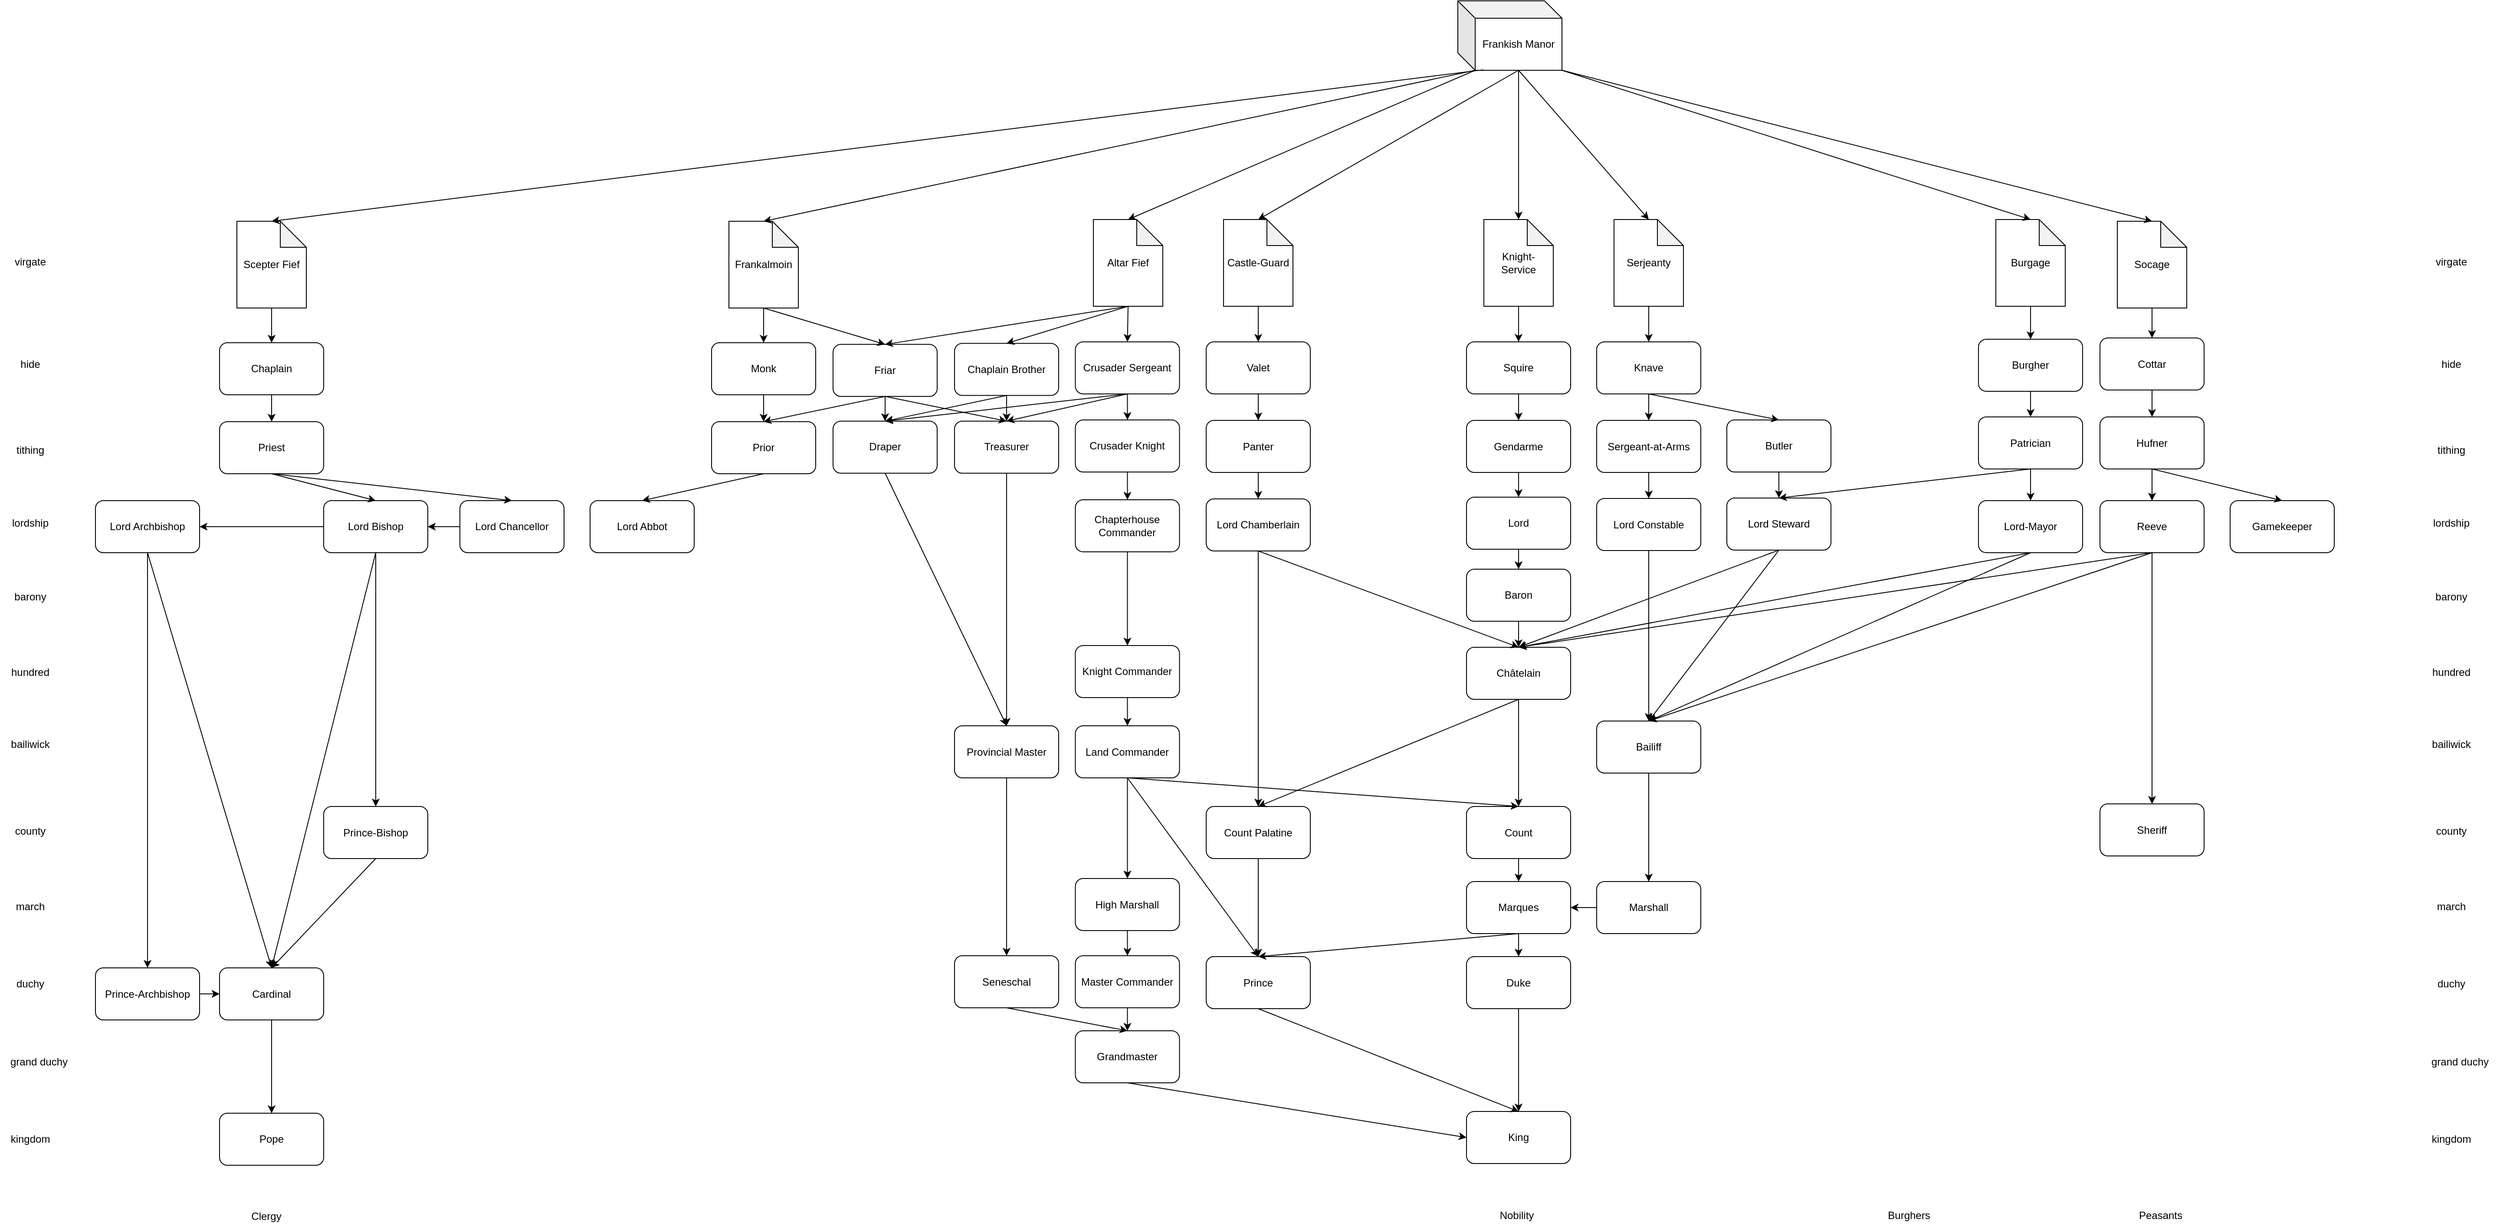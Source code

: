 <mxfile version="12.4.2" type="device" pages="1"><diagram id="Jdkbd9BkE3ftOGYDpy2B" name="Page-1"><mxGraphModel dx="1422" dy="769" grid="1" gridSize="10" guides="1" tooltips="1" connect="1" arrows="1" fold="1" page="1" pageScale="1" pageWidth="827" pageHeight="1169" math="0" shadow="0"><root><mxCell id="0"/><mxCell id="1" parent="0"/><mxCell id="6NGhW3weoO1y3oCRUFcx-1" value="Serjeanty" style="shape=note;whiteSpace=wrap;html=1;backgroundOutline=1;darkOpacity=0.05;" vertex="1" parent="1"><mxGeometry x="1860" y="252" width="80" height="100" as="geometry"/></mxCell><mxCell id="6NGhW3weoO1y3oCRUFcx-2" value="Knight-Service" style="shape=note;whiteSpace=wrap;html=1;backgroundOutline=1;darkOpacity=0.05;" vertex="1" parent="1"><mxGeometry x="1710" y="252" width="80" height="100" as="geometry"/></mxCell><mxCell id="6NGhW3weoO1y3oCRUFcx-3" value="Frankish Manor" style="shape=cube;whiteSpace=wrap;html=1;boundedLbl=1;backgroundOutline=1;darkOpacity=0.05;darkOpacity2=0.1;" vertex="1" parent="1"><mxGeometry x="1680" width="120" height="80" as="geometry"/></mxCell><mxCell id="6NGhW3weoO1y3oCRUFcx-4" value="Valet" style="rounded=1;whiteSpace=wrap;html=1;" vertex="1" parent="1"><mxGeometry x="1390" y="393" width="120" height="60" as="geometry"/></mxCell><mxCell id="6NGhW3weoO1y3oCRUFcx-5" value="Squire" style="rounded=1;whiteSpace=wrap;html=1;" vertex="1" parent="1"><mxGeometry x="1690" y="393" width="120" height="60" as="geometry"/></mxCell><mxCell id="6NGhW3weoO1y3oCRUFcx-6" value="Knave" style="rounded=1;whiteSpace=wrap;html=1;" vertex="1" parent="1"><mxGeometry x="1840" y="393" width="120" height="60" as="geometry"/></mxCell><mxCell id="6NGhW3weoO1y3oCRUFcx-7" value="Castle-Guard" style="shape=note;whiteSpace=wrap;html=1;backgroundOutline=1;darkOpacity=0.05;" vertex="1" parent="1"><mxGeometry x="1410" y="252" width="80" height="100" as="geometry"/></mxCell><mxCell id="6NGhW3weoO1y3oCRUFcx-8" value="" style="endArrow=classic;html=1;exitX=0.5;exitY=1;exitDx=0;exitDy=0;exitPerimeter=0;entryX=0.5;entryY=0;entryDx=0;entryDy=0;" edge="1" parent="1" source="6NGhW3weoO1y3oCRUFcx-1" target="6NGhW3weoO1y3oCRUFcx-6"><mxGeometry width="50" height="50" relative="1" as="geometry"><mxPoint x="1060" y="526" as="sourcePoint"/><mxPoint x="1140" y="380" as="targetPoint"/></mxGeometry></mxCell><mxCell id="6NGhW3weoO1y3oCRUFcx-9" value="" style="endArrow=classic;html=1;exitX=0.5;exitY=1;exitDx=0;exitDy=0;exitPerimeter=0;" edge="1" parent="1" source="6NGhW3weoO1y3oCRUFcx-2" target="6NGhW3weoO1y3oCRUFcx-5"><mxGeometry width="50" height="50" relative="1" as="geometry"><mxPoint x="690" y="1060" as="sourcePoint"/><mxPoint x="990" y="670" as="targetPoint"/></mxGeometry></mxCell><mxCell id="6NGhW3weoO1y3oCRUFcx-10" value="" style="endArrow=classic;html=1;exitX=0.5;exitY=1;exitDx=0;exitDy=0;exitPerimeter=0;entryX=0.5;entryY=0;entryDx=0;entryDy=0;" edge="1" parent="1" source="6NGhW3weoO1y3oCRUFcx-7" target="6NGhW3weoO1y3oCRUFcx-4"><mxGeometry width="50" height="50" relative="1" as="geometry"><mxPoint x="690" y="1060" as="sourcePoint"/><mxPoint x="1050" y="660" as="targetPoint"/></mxGeometry></mxCell><mxCell id="6NGhW3weoO1y3oCRUFcx-11" value="Sergeant-at-Arms" style="rounded=1;whiteSpace=wrap;html=1;" vertex="1" parent="1"><mxGeometry x="1840" y="483.5" width="120" height="60" as="geometry"/></mxCell><mxCell id="6NGhW3weoO1y3oCRUFcx-12" value="Gendarme" style="rounded=1;whiteSpace=wrap;html=1;" vertex="1" parent="1"><mxGeometry x="1690" y="483.5" width="120" height="60" as="geometry"/></mxCell><mxCell id="6NGhW3weoO1y3oCRUFcx-13" value="Panter" style="rounded=1;whiteSpace=wrap;html=1;" vertex="1" parent="1"><mxGeometry x="1390" y="483.5" width="120" height="60" as="geometry"/></mxCell><mxCell id="6NGhW3weoO1y3oCRUFcx-14" value="Lord" style="rounded=1;whiteSpace=wrap;html=1;" vertex="1" parent="1"><mxGeometry x="1690" y="572" width="120" height="60" as="geometry"/></mxCell><mxCell id="6NGhW3weoO1y3oCRUFcx-15" value="Lord Constable" style="rounded=1;whiteSpace=wrap;html=1;" vertex="1" parent="1"><mxGeometry x="1840" y="573.5" width="120" height="60" as="geometry"/></mxCell><mxCell id="6NGhW3weoO1y3oCRUFcx-16" value="Baron" style="rounded=1;whiteSpace=wrap;html=1;" vertex="1" parent="1"><mxGeometry x="1690" y="655" width="120" height="60" as="geometry"/></mxCell><mxCell id="6NGhW3weoO1y3oCRUFcx-17" value="Lord Chamberlain" style="rounded=1;whiteSpace=wrap;html=1;" vertex="1" parent="1"><mxGeometry x="1390" y="574" width="120" height="60" as="geometry"/></mxCell><mxCell id="6NGhW3weoO1y3oCRUFcx-18" value="Prince" style="rounded=1;whiteSpace=wrap;html=1;" vertex="1" parent="1"><mxGeometry x="1390" y="1101.5" width="120" height="60" as="geometry"/></mxCell><mxCell id="6NGhW3weoO1y3oCRUFcx-19" value="Châtelain" style="rounded=1;whiteSpace=wrap;html=1;" vertex="1" parent="1"><mxGeometry x="1690" y="745" width="120" height="60" as="geometry"/></mxCell><mxCell id="6NGhW3weoO1y3oCRUFcx-20" value="Count" style="rounded=1;whiteSpace=wrap;html=1;" vertex="1" parent="1"><mxGeometry x="1690" y="928.5" width="120" height="60" as="geometry"/></mxCell><mxCell id="6NGhW3weoO1y3oCRUFcx-21" value="Marques" style="rounded=1;whiteSpace=wrap;html=1;" vertex="1" parent="1"><mxGeometry x="1690" y="1015" width="120" height="60" as="geometry"/></mxCell><mxCell id="6NGhW3weoO1y3oCRUFcx-22" value="Duke" style="rounded=1;whiteSpace=wrap;html=1;" vertex="1" parent="1"><mxGeometry x="1690" y="1101.5" width="120" height="60" as="geometry"/></mxCell><mxCell id="6NGhW3weoO1y3oCRUFcx-23" value="" style="endArrow=classic;html=1;entryX=0.5;entryY=0;entryDx=0;entryDy=0;exitX=0.5;exitY=1;exitDx=0;exitDy=0;" edge="1" parent="1" source="6NGhW3weoO1y3oCRUFcx-22" target="6NGhW3weoO1y3oCRUFcx-34"><mxGeometry width="50" height="50" relative="1" as="geometry"><mxPoint x="1750" y="1248" as="sourcePoint"/><mxPoint x="870" y="1197" as="targetPoint"/></mxGeometry></mxCell><mxCell id="6NGhW3weoO1y3oCRUFcx-24" value="" style="endArrow=classic;html=1;entryX=0.5;entryY=0;entryDx=0;entryDy=0;exitX=0.5;exitY=1;exitDx=0;exitDy=0;" edge="1" parent="1" source="6NGhW3weoO1y3oCRUFcx-21" target="6NGhW3weoO1y3oCRUFcx-22"><mxGeometry width="50" height="50" relative="1" as="geometry"><mxPoint x="680" y="1330" as="sourcePoint"/><mxPoint x="730" y="1280" as="targetPoint"/></mxGeometry></mxCell><mxCell id="6NGhW3weoO1y3oCRUFcx-25" value="" style="endArrow=classic;html=1;entryX=0.5;entryY=0;entryDx=0;entryDy=0;exitX=0.5;exitY=1;exitDx=0;exitDy=0;" edge="1" parent="1" source="6NGhW3weoO1y3oCRUFcx-20" target="6NGhW3weoO1y3oCRUFcx-21"><mxGeometry width="50" height="50" relative="1" as="geometry"><mxPoint x="680" y="1330" as="sourcePoint"/><mxPoint x="730" y="1280" as="targetPoint"/></mxGeometry></mxCell><mxCell id="6NGhW3weoO1y3oCRUFcx-26" value="" style="endArrow=classic;html=1;entryX=0.5;entryY=0;entryDx=0;entryDy=0;exitX=0.5;exitY=1;exitDx=0;exitDy=0;" edge="1" parent="1" source="6NGhW3weoO1y3oCRUFcx-19" target="6NGhW3weoO1y3oCRUFcx-20"><mxGeometry width="50" height="50" relative="1" as="geometry"><mxPoint x="680" y="1330" as="sourcePoint"/><mxPoint x="730" y="1280" as="targetPoint"/></mxGeometry></mxCell><mxCell id="6NGhW3weoO1y3oCRUFcx-27" value="" style="endArrow=classic;html=1;entryX=0.5;entryY=0;entryDx=0;entryDy=0;exitX=0.5;exitY=1;exitDx=0;exitDy=0;" edge="1" parent="1" source="6NGhW3weoO1y3oCRUFcx-16" target="6NGhW3weoO1y3oCRUFcx-19"><mxGeometry width="50" height="50" relative="1" as="geometry"><mxPoint x="680" y="1330" as="sourcePoint"/><mxPoint x="730" y="1280" as="targetPoint"/></mxGeometry></mxCell><mxCell id="6NGhW3weoO1y3oCRUFcx-28" value="" style="endArrow=classic;html=1;entryX=0.5;entryY=0;entryDx=0;entryDy=0;exitX=0.5;exitY=1;exitDx=0;exitDy=0;" edge="1" parent="1" source="6NGhW3weoO1y3oCRUFcx-14" target="6NGhW3weoO1y3oCRUFcx-16"><mxGeometry width="50" height="50" relative="1" as="geometry"><mxPoint x="680" y="1330" as="sourcePoint"/><mxPoint x="730" y="1280" as="targetPoint"/></mxGeometry></mxCell><mxCell id="6NGhW3weoO1y3oCRUFcx-29" value="" style="endArrow=classic;html=1;entryX=0.5;entryY=0;entryDx=0;entryDy=0;exitX=0.5;exitY=1;exitDx=0;exitDy=0;" edge="1" parent="1" source="6NGhW3weoO1y3oCRUFcx-12" target="6NGhW3weoO1y3oCRUFcx-14"><mxGeometry width="50" height="50" relative="1" as="geometry"><mxPoint x="680" y="1330" as="sourcePoint"/><mxPoint x="730" y="1280" as="targetPoint"/></mxGeometry></mxCell><mxCell id="6NGhW3weoO1y3oCRUFcx-30" value="" style="endArrow=classic;html=1;entryX=0.5;entryY=0;entryDx=0;entryDy=0;exitX=0.5;exitY=1;exitDx=0;exitDy=0;" edge="1" parent="1" source="6NGhW3weoO1y3oCRUFcx-5" target="6NGhW3weoO1y3oCRUFcx-12"><mxGeometry width="50" height="50" relative="1" as="geometry"><mxPoint x="680" y="1330" as="sourcePoint"/><mxPoint x="730" y="1280" as="targetPoint"/></mxGeometry></mxCell><mxCell id="6NGhW3weoO1y3oCRUFcx-31" value="Count Palatine" style="rounded=1;whiteSpace=wrap;html=1;" vertex="1" parent="1"><mxGeometry x="1390" y="928.5" width="120" height="60" as="geometry"/></mxCell><mxCell id="6NGhW3weoO1y3oCRUFcx-32" value="" style="endArrow=classic;html=1;entryX=0.5;entryY=0;entryDx=0;entryDy=0;exitX=0.5;exitY=1;exitDx=0;exitDy=0;" edge="1" parent="1" source="6NGhW3weoO1y3oCRUFcx-17" target="6NGhW3weoO1y3oCRUFcx-31"><mxGeometry width="50" height="50" relative="1" as="geometry"><mxPoint x="1450" y="805" as="sourcePoint"/><mxPoint x="730" y="1280" as="targetPoint"/></mxGeometry></mxCell><mxCell id="6NGhW3weoO1y3oCRUFcx-33" value="Bailiff" style="rounded=1;whiteSpace=wrap;html=1;" vertex="1" parent="1"><mxGeometry x="1840" y="830" width="120" height="60" as="geometry"/></mxCell><mxCell id="6NGhW3weoO1y3oCRUFcx-34" value="King" style="rounded=1;whiteSpace=wrap;html=1;" vertex="1" parent="1"><mxGeometry x="1690" y="1280" width="120" height="60" as="geometry"/></mxCell><mxCell id="6NGhW3weoO1y3oCRUFcx-35" value="" style="endArrow=classic;html=1;entryX=0.5;entryY=0;entryDx=0;entryDy=0;exitX=0.5;exitY=1;exitDx=0;exitDy=0;" edge="1" parent="1" source="6NGhW3weoO1y3oCRUFcx-31" target="6NGhW3weoO1y3oCRUFcx-18"><mxGeometry width="50" height="50" relative="1" as="geometry"><mxPoint x="510" y="1420" as="sourcePoint"/><mxPoint x="560" y="1370" as="targetPoint"/></mxGeometry></mxCell><mxCell id="6NGhW3weoO1y3oCRUFcx-36" value="Lord Steward" style="rounded=1;whiteSpace=wrap;html=1;" vertex="1" parent="1"><mxGeometry x="1990" y="573" width="120" height="60" as="geometry"/></mxCell><mxCell id="6NGhW3weoO1y3oCRUFcx-37" value="Marshall" style="rounded=1;whiteSpace=wrap;html=1;" vertex="1" parent="1"><mxGeometry x="1840" y="1015" width="120" height="60" as="geometry"/></mxCell><mxCell id="6NGhW3weoO1y3oCRUFcx-38" value="" style="endArrow=classic;html=1;entryX=0.5;entryY=0;entryDx=0;entryDy=0;exitX=0.5;exitY=1;exitDx=0;exitDy=0;" edge="1" parent="1" source="6NGhW3weoO1y3oCRUFcx-33" target="6NGhW3weoO1y3oCRUFcx-37"><mxGeometry width="50" height="50" relative="1" as="geometry"><mxPoint x="540" y="1420" as="sourcePoint"/><mxPoint x="590" y="1370" as="targetPoint"/></mxGeometry></mxCell><mxCell id="6NGhW3weoO1y3oCRUFcx-39" value="" style="endArrow=classic;html=1;exitX=0.5;exitY=1;exitDx=0;exitDy=0;" edge="1" parent="1" source="6NGhW3weoO1y3oCRUFcx-36"><mxGeometry width="50" height="50" relative="1" as="geometry"><mxPoint x="1650" y="1422" as="sourcePoint"/><mxPoint x="1750" y="745" as="targetPoint"/></mxGeometry></mxCell><mxCell id="6NGhW3weoO1y3oCRUFcx-40" value="" style="endArrow=classic;html=1;entryX=0.5;entryY=0;entryDx=0;entryDy=0;exitX=0.5;exitY=1;exitDx=0;exitDy=0;" edge="1" parent="1" source="6NGhW3weoO1y3oCRUFcx-15" target="6NGhW3weoO1y3oCRUFcx-33"><mxGeometry width="50" height="50" relative="1" as="geometry"><mxPoint x="510" y="1420" as="sourcePoint"/><mxPoint x="560" y="1370" as="targetPoint"/></mxGeometry></mxCell><mxCell id="6NGhW3weoO1y3oCRUFcx-41" value="Butler" style="rounded=1;whiteSpace=wrap;html=1;" vertex="1" parent="1"><mxGeometry x="1990" y="483" width="120" height="60" as="geometry"/></mxCell><mxCell id="6NGhW3weoO1y3oCRUFcx-42" value="" style="endArrow=classic;html=1;entryX=0.5;entryY=0;entryDx=0;entryDy=0;" edge="1" parent="1" target="6NGhW3weoO1y3oCRUFcx-41"><mxGeometry width="50" height="50" relative="1" as="geometry"><mxPoint x="1900" y="453" as="sourcePoint"/><mxPoint x="1740" y="1372" as="targetPoint"/></mxGeometry></mxCell><mxCell id="6NGhW3weoO1y3oCRUFcx-43" value="" style="endArrow=classic;html=1;entryX=0.5;entryY=0;entryDx=0;entryDy=0;exitX=0.5;exitY=1;exitDx=0;exitDy=0;" edge="1" parent="1" source="6NGhW3weoO1y3oCRUFcx-41" target="6NGhW3weoO1y3oCRUFcx-36"><mxGeometry width="50" height="50" relative="1" as="geometry"><mxPoint x="1690" y="1422" as="sourcePoint"/><mxPoint x="1740" y="1372" as="targetPoint"/></mxGeometry></mxCell><mxCell id="6NGhW3weoO1y3oCRUFcx-44" value="" style="endArrow=classic;html=1;exitX=0.5;exitY=1;exitDx=0;exitDy=0;entryX=0.5;entryY=0;entryDx=0;entryDy=0;" edge="1" parent="1" source="6NGhW3weoO1y3oCRUFcx-11" target="6NGhW3weoO1y3oCRUFcx-15"><mxGeometry width="50" height="50" relative="1" as="geometry"><mxPoint x="1000" y="1120" as="sourcePoint"/><mxPoint x="1020" y="730" as="targetPoint"/></mxGeometry></mxCell><mxCell id="6NGhW3weoO1y3oCRUFcx-45" value="" style="endArrow=classic;html=1;exitX=0.5;exitY=1;exitDx=0;exitDy=0;entryX=0.5;entryY=0;entryDx=0;entryDy=0;" edge="1" parent="1" source="6NGhW3weoO1y3oCRUFcx-6" target="6NGhW3weoO1y3oCRUFcx-11"><mxGeometry width="50" height="50" relative="1" as="geometry"><mxPoint x="600" y="1420" as="sourcePoint"/><mxPoint x="1110" y="1210" as="targetPoint"/></mxGeometry></mxCell><mxCell id="6NGhW3weoO1y3oCRUFcx-46" value="" style="endArrow=classic;html=1;exitX=0.5;exitY=1;exitDx=0;exitDy=0;entryX=0.5;entryY=0;entryDx=0;entryDy=0;" edge="1" parent="1" source="6NGhW3weoO1y3oCRUFcx-4" target="6NGhW3weoO1y3oCRUFcx-13"><mxGeometry width="50" height="50" relative="1" as="geometry"><mxPoint x="510" y="1420" as="sourcePoint"/><mxPoint x="710" y="1310" as="targetPoint"/></mxGeometry></mxCell><mxCell id="6NGhW3weoO1y3oCRUFcx-47" value="" style="endArrow=classic;html=1;entryX=0.5;entryY=0;entryDx=0;entryDy=0;exitX=0.5;exitY=1;exitDx=0;exitDy=0;" edge="1" parent="1" source="6NGhW3weoO1y3oCRUFcx-13" target="6NGhW3weoO1y3oCRUFcx-17"><mxGeometry width="50" height="50" relative="1" as="geometry"><mxPoint x="510" y="1420" as="sourcePoint"/><mxPoint x="560" y="1370" as="targetPoint"/></mxGeometry></mxCell><mxCell id="6NGhW3weoO1y3oCRUFcx-48" value="" style="endArrow=classic;html=1;entryX=0.5;entryY=0;entryDx=0;entryDy=0;exitX=0.5;exitY=1;exitDx=0;exitDy=0;" edge="1" parent="1" source="6NGhW3weoO1y3oCRUFcx-17" target="6NGhW3weoO1y3oCRUFcx-19"><mxGeometry width="50" height="50" relative="1" as="geometry"><mxPoint x="510" y="1420" as="sourcePoint"/><mxPoint x="560" y="1370" as="targetPoint"/></mxGeometry></mxCell><mxCell id="6NGhW3weoO1y3oCRUFcx-49" value="" style="endArrow=classic;html=1;entryX=0.5;entryY=0;entryDx=0;entryDy=0;exitX=0.5;exitY=1;exitDx=0;exitDy=0;" edge="1" parent="1" source="6NGhW3weoO1y3oCRUFcx-18" target="6NGhW3weoO1y3oCRUFcx-34"><mxGeometry width="50" height="50" relative="1" as="geometry"><mxPoint x="510" y="1420" as="sourcePoint"/><mxPoint x="560" y="1370" as="targetPoint"/></mxGeometry></mxCell><mxCell id="6NGhW3weoO1y3oCRUFcx-50" value="" style="endArrow=classic;html=1;exitX=0;exitY=0.5;exitDx=0;exitDy=0;entryX=1;entryY=0.5;entryDx=0;entryDy=0;" edge="1" parent="1" source="6NGhW3weoO1y3oCRUFcx-37" target="6NGhW3weoO1y3oCRUFcx-21"><mxGeometry width="50" height="50" relative="1" as="geometry"><mxPoint x="510" y="1420" as="sourcePoint"/><mxPoint x="560" y="1370" as="targetPoint"/></mxGeometry></mxCell><mxCell id="6NGhW3weoO1y3oCRUFcx-51" value="" style="endArrow=classic;html=1;entryX=0.5;entryY=0;entryDx=0;entryDy=0;exitX=0.5;exitY=1;exitDx=0;exitDy=0;" edge="1" parent="1" source="6NGhW3weoO1y3oCRUFcx-21" target="6NGhW3weoO1y3oCRUFcx-18"><mxGeometry width="50" height="50" relative="1" as="geometry"><mxPoint x="711.5" y="1332" as="sourcePoint"/><mxPoint x="761.5" y="1282" as="targetPoint"/></mxGeometry></mxCell><mxCell id="6NGhW3weoO1y3oCRUFcx-52" value="Scepter Fief" style="shape=note;whiteSpace=wrap;html=1;backgroundOutline=1;darkOpacity=0.05;" vertex="1" parent="1"><mxGeometry x="273" y="254" width="80" height="100" as="geometry"/></mxCell><mxCell id="6NGhW3weoO1y3oCRUFcx-53" value="Chaplain" style="rounded=1;whiteSpace=wrap;html=1;" vertex="1" parent="1"><mxGeometry x="253" y="394" width="120" height="60" as="geometry"/></mxCell><mxCell id="6NGhW3weoO1y3oCRUFcx-54" value="Priest" style="rounded=1;whiteSpace=wrap;html=1;" vertex="1" parent="1"><mxGeometry x="253" y="485" width="120" height="60" as="geometry"/></mxCell><mxCell id="6NGhW3weoO1y3oCRUFcx-55" value="Lord Archbishop" style="rounded=1;whiteSpace=wrap;html=1;" vertex="1" parent="1"><mxGeometry x="110" y="576" width="120" height="60" as="geometry"/></mxCell><mxCell id="6NGhW3weoO1y3oCRUFcx-56" value="Prince-Archbishop" style="rounded=1;whiteSpace=wrap;html=1;" vertex="1" parent="1"><mxGeometry x="110" y="1114.5" width="120" height="60" as="geometry"/></mxCell><mxCell id="6NGhW3weoO1y3oCRUFcx-57" value="Prince-Bishop" style="rounded=1;whiteSpace=wrap;html=1;" vertex="1" parent="1"><mxGeometry x="373" y="928.5" width="120" height="60" as="geometry"/></mxCell><mxCell id="6NGhW3weoO1y3oCRUFcx-58" value="Cardinal" style="rounded=1;whiteSpace=wrap;html=1;" vertex="1" parent="1"><mxGeometry x="253" y="1114.5" width="120" height="60" as="geometry"/></mxCell><mxCell id="6NGhW3weoO1y3oCRUFcx-59" value="Pope" style="rounded=1;whiteSpace=wrap;html=1;" vertex="1" parent="1"><mxGeometry x="253" y="1282" width="120" height="60" as="geometry"/></mxCell><mxCell id="6NGhW3weoO1y3oCRUFcx-60" value="" style="endArrow=classic;html=1;entryX=0.5;entryY=0;entryDx=0;entryDy=0;exitX=0.5;exitY=1;exitDx=0;exitDy=0;" edge="1" parent="1" source="6NGhW3weoO1y3oCRUFcx-58" target="6NGhW3weoO1y3oCRUFcx-59"><mxGeometry width="50" height="50" relative="1" as="geometry"><mxPoint x="-177" y="1071" as="sourcePoint"/><mxPoint x="-127" y="1021" as="targetPoint"/></mxGeometry></mxCell><mxCell id="6NGhW3weoO1y3oCRUFcx-61" value="" style="endArrow=classic;html=1;entryX=0.5;entryY=0;entryDx=0;entryDy=0;exitX=0.5;exitY=1;exitDx=0;exitDy=0;exitPerimeter=0;" edge="1" parent="1" source="6NGhW3weoO1y3oCRUFcx-52" target="6NGhW3weoO1y3oCRUFcx-53"><mxGeometry width="50" height="50" relative="1" as="geometry"><mxPoint x="-57" y="1071" as="sourcePoint"/><mxPoint x="-7" y="1021" as="targetPoint"/></mxGeometry></mxCell><mxCell id="6NGhW3weoO1y3oCRUFcx-62" value="Lord Bishop" style="rounded=1;whiteSpace=wrap;html=1;" vertex="1" parent="1"><mxGeometry x="373" y="576" width="120" height="60" as="geometry"/></mxCell><mxCell id="6NGhW3weoO1y3oCRUFcx-63" value="" style="endArrow=classic;html=1;entryX=0.5;entryY=0;entryDx=0;entryDy=0;exitX=0.5;exitY=1;exitDx=0;exitDy=0;" edge="1" parent="1" source="6NGhW3weoO1y3oCRUFcx-55" target="6NGhW3weoO1y3oCRUFcx-56"><mxGeometry width="50" height="50" relative="1" as="geometry"><mxPoint x="-67" y="1431" as="sourcePoint"/><mxPoint x="-17" y="1381" as="targetPoint"/></mxGeometry></mxCell><mxCell id="6NGhW3weoO1y3oCRUFcx-64" value="" style="endArrow=classic;html=1;exitX=0.5;exitY=1;exitDx=0;exitDy=0;entryX=0.5;entryY=0;entryDx=0;entryDy=0;" edge="1" parent="1" source="6NGhW3weoO1y3oCRUFcx-57" target="6NGhW3weoO1y3oCRUFcx-58"><mxGeometry width="50" height="50" relative="1" as="geometry"><mxPoint x="-67" y="1431" as="sourcePoint"/><mxPoint x="303" y="1121" as="targetPoint"/></mxGeometry></mxCell><mxCell id="6NGhW3weoO1y3oCRUFcx-65" value="" style="endArrow=classic;html=1;entryX=0.5;entryY=0;entryDx=0;entryDy=0;exitX=0.5;exitY=1;exitDx=0;exitDy=0;" edge="1" parent="1" source="6NGhW3weoO1y3oCRUFcx-54" target="6NGhW3weoO1y3oCRUFcx-62"><mxGeometry width="50" height="50" relative="1" as="geometry"><mxPoint x="433" y="641" as="sourcePoint"/><mxPoint x="333" y="740" as="targetPoint"/></mxGeometry></mxCell><mxCell id="6NGhW3weoO1y3oCRUFcx-66" value="" style="endArrow=classic;html=1;entryX=1;entryY=0.5;entryDx=0;entryDy=0;exitX=0;exitY=0.5;exitDx=0;exitDy=0;" edge="1" parent="1" source="6NGhW3weoO1y3oCRUFcx-62" target="6NGhW3weoO1y3oCRUFcx-55"><mxGeometry width="50" height="50" relative="1" as="geometry"><mxPoint x="243" y="611" as="sourcePoint"/><mxPoint x="-17" y="1381" as="targetPoint"/></mxGeometry></mxCell><mxCell id="6NGhW3weoO1y3oCRUFcx-67" value="" style="endArrow=classic;html=1;entryX=0.5;entryY=0;entryDx=0;entryDy=0;exitX=0.5;exitY=1;exitDx=0;exitDy=0;" edge="1" parent="1" source="6NGhW3weoO1y3oCRUFcx-62" target="6NGhW3weoO1y3oCRUFcx-57"><mxGeometry width="50" height="50" relative="1" as="geometry"><mxPoint x="-177" y="1431" as="sourcePoint"/><mxPoint x="-127" y="1381" as="targetPoint"/></mxGeometry></mxCell><mxCell id="6NGhW3weoO1y3oCRUFcx-68" value="" style="endArrow=classic;html=1;entryX=0;entryY=0.5;entryDx=0;entryDy=0;exitX=1;exitY=0.5;exitDx=0;exitDy=0;" edge="1" parent="1" source="6NGhW3weoO1y3oCRUFcx-56" target="6NGhW3weoO1y3oCRUFcx-58"><mxGeometry width="50" height="50" relative="1" as="geometry"><mxPoint x="-177" y="1431" as="sourcePoint"/><mxPoint x="-127" y="1381" as="targetPoint"/></mxGeometry></mxCell><mxCell id="6NGhW3weoO1y3oCRUFcx-69" value="" style="endArrow=classic;html=1;entryX=0.5;entryY=0;entryDx=0;entryDy=0;exitX=0.5;exitY=1;exitDx=0;exitDy=0;" edge="1" parent="1" source="6NGhW3weoO1y3oCRUFcx-55" target="6NGhW3weoO1y3oCRUFcx-58"><mxGeometry width="50" height="50" relative="1" as="geometry"><mxPoint x="-177" y="1431" as="sourcePoint"/><mxPoint x="-127" y="1381" as="targetPoint"/></mxGeometry></mxCell><mxCell id="6NGhW3weoO1y3oCRUFcx-70" value="" style="endArrow=classic;html=1;entryX=0.5;entryY=0;entryDx=0;entryDy=0;exitX=0.5;exitY=1;exitDx=0;exitDy=0;" edge="1" parent="1" source="6NGhW3weoO1y3oCRUFcx-62" target="6NGhW3weoO1y3oCRUFcx-58"><mxGeometry width="50" height="50" relative="1" as="geometry"><mxPoint x="-177" y="1431" as="sourcePoint"/><mxPoint x="-127" y="1381" as="targetPoint"/></mxGeometry></mxCell><mxCell id="6NGhW3weoO1y3oCRUFcx-71" value="" style="endArrow=classic;html=1;entryX=0.5;entryY=0;entryDx=0;entryDy=0;exitX=0.5;exitY=1;exitDx=0;exitDy=0;" edge="1" parent="1" source="6NGhW3weoO1y3oCRUFcx-53" target="6NGhW3weoO1y3oCRUFcx-54"><mxGeometry width="50" height="50" relative="1" as="geometry"><mxPoint x="-37" y="1431" as="sourcePoint"/><mxPoint x="13" y="1381" as="targetPoint"/></mxGeometry></mxCell><mxCell id="6NGhW3weoO1y3oCRUFcx-72" value="Frankalmoin" style="shape=note;whiteSpace=wrap;html=1;backgroundOutline=1;darkOpacity=0.05;" vertex="1" parent="1"><mxGeometry x="840" y="254" width="80" height="100" as="geometry"/></mxCell><mxCell id="6NGhW3weoO1y3oCRUFcx-73" value="Monk" style="rounded=1;whiteSpace=wrap;html=1;" vertex="1" parent="1"><mxGeometry x="820" y="394" width="120" height="60" as="geometry"/></mxCell><mxCell id="6NGhW3weoO1y3oCRUFcx-74" value="Prior" style="rounded=1;whiteSpace=wrap;html=1;" vertex="1" parent="1"><mxGeometry x="820" y="485" width="120" height="60" as="geometry"/></mxCell><mxCell id="6NGhW3weoO1y3oCRUFcx-75" value="Lord Abbot" style="rounded=1;whiteSpace=wrap;html=1;" vertex="1" parent="1"><mxGeometry x="680" y="576" width="120" height="60" as="geometry"/></mxCell><mxCell id="6NGhW3weoO1y3oCRUFcx-76" value="" style="endArrow=classic;html=1;entryX=0.5;entryY=0;entryDx=0;entryDy=0;exitX=0.5;exitY=1;exitDx=0;exitDy=0;" edge="1" parent="1" source="6NGhW3weoO1y3oCRUFcx-73" target="6NGhW3weoO1y3oCRUFcx-74"><mxGeometry width="50" height="50" relative="1" as="geometry"><mxPoint x="350" y="1069" as="sourcePoint"/><mxPoint x="400" y="1019" as="targetPoint"/></mxGeometry></mxCell><mxCell id="6NGhW3weoO1y3oCRUFcx-77" value="" style="endArrow=classic;html=1;entryX=0.5;entryY=0;entryDx=0;entryDy=0;exitX=0.5;exitY=1;exitDx=0;exitDy=0;exitPerimeter=0;" edge="1" parent="1" source="6NGhW3weoO1y3oCRUFcx-72" target="6NGhW3weoO1y3oCRUFcx-73"><mxGeometry width="50" height="50" relative="1" as="geometry"><mxPoint x="350" y="1069" as="sourcePoint"/><mxPoint x="400" y="1019" as="targetPoint"/></mxGeometry></mxCell><mxCell id="6NGhW3weoO1y3oCRUFcx-78" value="" style="endArrow=classic;html=1;entryX=0.5;entryY=0;entryDx=0;entryDy=0;exitX=0.5;exitY=1;exitDx=0;exitDy=0;" edge="1" parent="1" source="6NGhW3weoO1y3oCRUFcx-74" target="6NGhW3weoO1y3oCRUFcx-75"><mxGeometry width="50" height="50" relative="1" as="geometry"><mxPoint x="730" y="559" as="sourcePoint"/><mxPoint x="310" y="1379" as="targetPoint"/></mxGeometry></mxCell><mxCell id="6NGhW3weoO1y3oCRUFcx-79" value="virgate" style="text;html=1;strokeColor=none;fillColor=none;align=center;verticalAlign=middle;whiteSpace=wrap;rounded=0;" vertex="1" parent="1"><mxGeometry x="2805" y="290.5" width="40" height="20" as="geometry"/></mxCell><mxCell id="6NGhW3weoO1y3oCRUFcx-80" value="hide" style="text;html=1;strokeColor=none;fillColor=none;align=center;verticalAlign=middle;whiteSpace=wrap;rounded=0;" vertex="1" parent="1"><mxGeometry x="2805" y="408.5" width="40" height="20" as="geometry"/></mxCell><mxCell id="6NGhW3weoO1y3oCRUFcx-81" value="tithing" style="text;html=1;strokeColor=none;fillColor=none;align=center;verticalAlign=middle;whiteSpace=wrap;rounded=0;" vertex="1" parent="1"><mxGeometry x="2805" y="507.5" width="40" height="20" as="geometry"/></mxCell><mxCell id="6NGhW3weoO1y3oCRUFcx-82" value="barony" style="text;html=1;strokeColor=none;fillColor=none;align=center;verticalAlign=middle;whiteSpace=wrap;rounded=0;" vertex="1" parent="1"><mxGeometry x="2805" y="676.5" width="40" height="20" as="geometry"/></mxCell><mxCell id="6NGhW3weoO1y3oCRUFcx-83" value="hundred" style="text;html=1;strokeColor=none;fillColor=none;align=center;verticalAlign=middle;whiteSpace=wrap;rounded=0;" vertex="1" parent="1"><mxGeometry x="2805" y="763.5" width="40" height="20" as="geometry"/></mxCell><mxCell id="6NGhW3weoO1y3oCRUFcx-84" value="bailiwick" style="text;html=1;strokeColor=none;fillColor=none;align=center;verticalAlign=middle;whiteSpace=wrap;rounded=0;" vertex="1" parent="1"><mxGeometry x="2805" y="846.5" width="40" height="20" as="geometry"/></mxCell><mxCell id="6NGhW3weoO1y3oCRUFcx-85" value="lordship" style="text;html=1;strokeColor=none;fillColor=none;align=center;verticalAlign=middle;whiteSpace=wrap;rounded=0;" vertex="1" parent="1"><mxGeometry x="2805" y="592" width="40" height="20" as="geometry"/></mxCell><mxCell id="6NGhW3weoO1y3oCRUFcx-86" value="county" style="text;html=1;strokeColor=none;fillColor=none;align=center;verticalAlign=middle;whiteSpace=wrap;rounded=0;" vertex="1" parent="1"><mxGeometry x="2805" y="947" width="40" height="20" as="geometry"/></mxCell><mxCell id="6NGhW3weoO1y3oCRUFcx-87" value="march" style="text;html=1;strokeColor=none;fillColor=none;align=center;verticalAlign=middle;whiteSpace=wrap;rounded=0;" vertex="1" parent="1"><mxGeometry x="2805" y="1033.5" width="40" height="20" as="geometry"/></mxCell><mxCell id="6NGhW3weoO1y3oCRUFcx-88" value="duchy" style="text;html=1;strokeColor=none;fillColor=none;align=center;verticalAlign=middle;whiteSpace=wrap;rounded=0;" vertex="1" parent="1"><mxGeometry x="2805" y="1123" width="40" height="20" as="geometry"/></mxCell><mxCell id="6NGhW3weoO1y3oCRUFcx-89" value="kingdom" style="text;html=1;strokeColor=none;fillColor=none;align=center;verticalAlign=middle;whiteSpace=wrap;rounded=0;" vertex="1" parent="1"><mxGeometry x="2805" y="1302" width="40" height="20" as="geometry"/></mxCell><mxCell id="6NGhW3weoO1y3oCRUFcx-90" value="grand duchy" style="text;html=1;strokeColor=none;fillColor=none;align=center;verticalAlign=middle;whiteSpace=wrap;rounded=0;" vertex="1" parent="1"><mxGeometry x="2790" y="1212.5" width="90" height="20" as="geometry"/></mxCell><mxCell id="6NGhW3weoO1y3oCRUFcx-91" value="Burgage" style="shape=note;whiteSpace=wrap;html=1;backgroundOutline=1;darkOpacity=0.05;" vertex="1" parent="1"><mxGeometry x="2300" y="252" width="80" height="100" as="geometry"/></mxCell><mxCell id="6NGhW3weoO1y3oCRUFcx-92" value="Socage" style="shape=note;whiteSpace=wrap;html=1;backgroundOutline=1;darkOpacity=0.05;" vertex="1" parent="1"><mxGeometry x="2440" y="254" width="80" height="100" as="geometry"/></mxCell><mxCell id="6NGhW3weoO1y3oCRUFcx-93" value="Cottar" style="rounded=1;whiteSpace=wrap;html=1;" vertex="1" parent="1"><mxGeometry x="2420" y="388.5" width="120" height="60" as="geometry"/></mxCell><mxCell id="6NGhW3weoO1y3oCRUFcx-94" value="Burgher" style="rounded=1;whiteSpace=wrap;html=1;" vertex="1" parent="1"><mxGeometry x="2280" y="390" width="120" height="60" as="geometry"/></mxCell><mxCell id="6NGhW3weoO1y3oCRUFcx-95" value="" style="endArrow=classic;html=1;exitX=0.5;exitY=1;exitDx=0;exitDy=0;exitPerimeter=0;entryX=0.5;entryY=0;entryDx=0;entryDy=0;" edge="1" parent="1" source="6NGhW3weoO1y3oCRUFcx-91" target="6NGhW3weoO1y3oCRUFcx-94"><mxGeometry width="50" height="50" relative="1" as="geometry"><mxPoint x="2090" y="1057" as="sourcePoint"/><mxPoint x="2480" y="607" as="targetPoint"/></mxGeometry></mxCell><mxCell id="6NGhW3weoO1y3oCRUFcx-96" value="" style="endArrow=classic;html=1;exitX=0.5;exitY=1;exitDx=0;exitDy=0;exitPerimeter=0;" edge="1" parent="1" source="6NGhW3weoO1y3oCRUFcx-92" target="6NGhW3weoO1y3oCRUFcx-93"><mxGeometry width="50" height="50" relative="1" as="geometry"><mxPoint x="2090" y="1057" as="sourcePoint"/><mxPoint x="2400" y="647" as="targetPoint"/></mxGeometry></mxCell><mxCell id="6NGhW3weoO1y3oCRUFcx-97" value="Patrician" style="rounded=1;whiteSpace=wrap;html=1;" vertex="1" parent="1"><mxGeometry x="2280" y="479.5" width="120" height="60" as="geometry"/></mxCell><mxCell id="6NGhW3weoO1y3oCRUFcx-98" value="" style="endArrow=classic;html=1;exitX=0.5;exitY=1;exitDx=0;exitDy=0;" edge="1" parent="1" source="6NGhW3weoO1y3oCRUFcx-94" target="6NGhW3weoO1y3oCRUFcx-97"><mxGeometry width="50" height="50" relative="1" as="geometry"><mxPoint x="2330" y="595" as="sourcePoint"/><mxPoint x="2210" y="477" as="targetPoint"/></mxGeometry></mxCell><mxCell id="6NGhW3weoO1y3oCRUFcx-99" value="Lord-Mayor" style="rounded=1;whiteSpace=wrap;html=1;" vertex="1" parent="1"><mxGeometry x="2280" y="576" width="120" height="60" as="geometry"/></mxCell><mxCell id="6NGhW3weoO1y3oCRUFcx-100" value="" style="endArrow=classic;html=1;entryX=0.5;entryY=0;entryDx=0;entryDy=0;" edge="1" parent="1" source="6NGhW3weoO1y3oCRUFcx-97" target="6NGhW3weoO1y3oCRUFcx-99"><mxGeometry width="50" height="50" relative="1" as="geometry"><mxPoint x="1840" y="1327" as="sourcePoint"/><mxPoint x="1890" y="1277" as="targetPoint"/></mxGeometry></mxCell><mxCell id="6NGhW3weoO1y3oCRUFcx-101" value="Reeve" style="rounded=1;whiteSpace=wrap;html=1;" vertex="1" parent="1"><mxGeometry x="2420" y="576" width="120" height="60" as="geometry"/></mxCell><mxCell id="6NGhW3weoO1y3oCRUFcx-102" value="Sheriff" style="rounded=1;whiteSpace=wrap;html=1;" vertex="1" parent="1"><mxGeometry x="2420" y="925.5" width="120" height="60" as="geometry"/></mxCell><mxCell id="6NGhW3weoO1y3oCRUFcx-103" value="" style="endArrow=classic;html=1;entryX=0.5;entryY=0;entryDx=0;entryDy=0;" edge="1" parent="1" source="6NGhW3weoO1y3oCRUFcx-101" target="6NGhW3weoO1y3oCRUFcx-102"><mxGeometry width="50" height="50" relative="1" as="geometry"><mxPoint x="1810" y="1327" as="sourcePoint"/><mxPoint x="1860" y="1277" as="targetPoint"/></mxGeometry></mxCell><mxCell id="6NGhW3weoO1y3oCRUFcx-104" value="" style="endArrow=classic;html=1;entryX=0.5;entryY=0;entryDx=0;entryDy=0;exitX=0.5;exitY=1;exitDx=0;exitDy=0;" edge="1" parent="1" source="6NGhW3weoO1y3oCRUFcx-105" target="6NGhW3weoO1y3oCRUFcx-101"><mxGeometry width="50" height="50" relative="1" as="geometry"><mxPoint x="2550" y="557" as="sourcePoint"/><mxPoint x="1860" y="1277" as="targetPoint"/></mxGeometry></mxCell><mxCell id="6NGhW3weoO1y3oCRUFcx-105" value="Hufner" style="rounded=1;whiteSpace=wrap;html=1;" vertex="1" parent="1"><mxGeometry x="2420" y="479.5" width="120" height="60" as="geometry"/></mxCell><mxCell id="6NGhW3weoO1y3oCRUFcx-106" value="" style="endArrow=classic;html=1;exitX=0.5;exitY=1;exitDx=0;exitDy=0;entryX=0.5;entryY=0;entryDx=0;entryDy=0;" edge="1" parent="1" source="6NGhW3weoO1y3oCRUFcx-93" target="6NGhW3weoO1y3oCRUFcx-105"><mxGeometry width="50" height="50" relative="1" as="geometry"><mxPoint x="2070" y="1417" as="sourcePoint"/><mxPoint x="2660" y="1147" as="targetPoint"/></mxGeometry></mxCell><mxCell id="6NGhW3weoO1y3oCRUFcx-107" value="" style="endArrow=classic;html=1;exitX=0.5;exitY=1;exitDx=0;exitDy=0;" edge="1" parent="1" source="6NGhW3weoO1y3oCRUFcx-36"><mxGeometry width="50" height="50" relative="1" as="geometry"><mxPoint x="1970" y="745" as="sourcePoint"/><mxPoint x="1900" y="830" as="targetPoint"/></mxGeometry></mxCell><mxCell id="6NGhW3weoO1y3oCRUFcx-108" value="" style="endArrow=classic;html=1;exitX=0.5;exitY=1;exitDx=0;exitDy=0;" edge="1" parent="1" source="6NGhW3weoO1y3oCRUFcx-101"><mxGeometry width="50" height="50" relative="1" as="geometry"><mxPoint x="2060" y="810" as="sourcePoint"/><mxPoint x="1900" y="830" as="targetPoint"/></mxGeometry></mxCell><mxCell id="6NGhW3weoO1y3oCRUFcx-109" value="" style="endArrow=classic;html=1;entryX=0.5;entryY=0;entryDx=0;entryDy=0;exitX=0.5;exitY=1;exitDx=0;exitDy=0;" edge="1" parent="1" source="6NGhW3weoO1y3oCRUFcx-99" target="6NGhW3weoO1y3oCRUFcx-33"><mxGeometry width="50" height="50" relative="1" as="geometry"><mxPoint x="2260" y="560" as="sourcePoint"/><mxPoint x="2050" y="569" as="targetPoint"/></mxGeometry></mxCell><mxCell id="6NGhW3weoO1y3oCRUFcx-110" value="virgate" style="text;html=1;strokeColor=none;fillColor=none;align=center;verticalAlign=middle;whiteSpace=wrap;rounded=0;" vertex="1" parent="1"><mxGeometry x="15" y="290.5" width="40" height="20" as="geometry"/></mxCell><mxCell id="6NGhW3weoO1y3oCRUFcx-111" value="hide" style="text;html=1;strokeColor=none;fillColor=none;align=center;verticalAlign=middle;whiteSpace=wrap;rounded=0;" vertex="1" parent="1"><mxGeometry x="15" y="408.5" width="40" height="20" as="geometry"/></mxCell><mxCell id="6NGhW3weoO1y3oCRUFcx-112" value="tithing" style="text;html=1;strokeColor=none;fillColor=none;align=center;verticalAlign=middle;whiteSpace=wrap;rounded=0;" vertex="1" parent="1"><mxGeometry x="15" y="507.5" width="40" height="20" as="geometry"/></mxCell><mxCell id="6NGhW3weoO1y3oCRUFcx-113" value="barony" style="text;html=1;strokeColor=none;fillColor=none;align=center;verticalAlign=middle;whiteSpace=wrap;rounded=0;" vertex="1" parent="1"><mxGeometry x="15" y="676.5" width="40" height="20" as="geometry"/></mxCell><mxCell id="6NGhW3weoO1y3oCRUFcx-114" value="hundred" style="text;html=1;strokeColor=none;fillColor=none;align=center;verticalAlign=middle;whiteSpace=wrap;rounded=0;" vertex="1" parent="1"><mxGeometry x="15" y="763.5" width="40" height="20" as="geometry"/></mxCell><mxCell id="6NGhW3weoO1y3oCRUFcx-115" value="bailiwick" style="text;html=1;strokeColor=none;fillColor=none;align=center;verticalAlign=middle;whiteSpace=wrap;rounded=0;" vertex="1" parent="1"><mxGeometry x="15" y="846.5" width="40" height="20" as="geometry"/></mxCell><mxCell id="6NGhW3weoO1y3oCRUFcx-116" value="lordship" style="text;html=1;strokeColor=none;fillColor=none;align=center;verticalAlign=middle;whiteSpace=wrap;rounded=0;" vertex="1" parent="1"><mxGeometry x="15" y="592" width="40" height="20" as="geometry"/></mxCell><mxCell id="6NGhW3weoO1y3oCRUFcx-117" value="county" style="text;html=1;strokeColor=none;fillColor=none;align=center;verticalAlign=middle;whiteSpace=wrap;rounded=0;" vertex="1" parent="1"><mxGeometry x="15" y="947" width="40" height="20" as="geometry"/></mxCell><mxCell id="6NGhW3weoO1y3oCRUFcx-118" value="march" style="text;html=1;strokeColor=none;fillColor=none;align=center;verticalAlign=middle;whiteSpace=wrap;rounded=0;" vertex="1" parent="1"><mxGeometry x="15" y="1033.5" width="40" height="20" as="geometry"/></mxCell><mxCell id="6NGhW3weoO1y3oCRUFcx-119" value="duchy" style="text;html=1;strokeColor=none;fillColor=none;align=center;verticalAlign=middle;whiteSpace=wrap;rounded=0;" vertex="1" parent="1"><mxGeometry x="15" y="1123" width="40" height="20" as="geometry"/></mxCell><mxCell id="6NGhW3weoO1y3oCRUFcx-120" value="kingdom" style="text;html=1;strokeColor=none;fillColor=none;align=center;verticalAlign=middle;whiteSpace=wrap;rounded=0;" vertex="1" parent="1"><mxGeometry x="15" y="1302" width="40" height="20" as="geometry"/></mxCell><mxCell id="6NGhW3weoO1y3oCRUFcx-121" value="grand duchy" style="text;html=1;strokeColor=none;fillColor=none;align=center;verticalAlign=middle;whiteSpace=wrap;rounded=0;" vertex="1" parent="1"><mxGeometry y="1212.5" width="90" height="20" as="geometry"/></mxCell><mxCell id="6NGhW3weoO1y3oCRUFcx-122" value="Clergy" style="text;html=1;strokeColor=none;fillColor=none;align=center;verticalAlign=middle;whiteSpace=wrap;rounded=0;" vertex="1" parent="1"><mxGeometry x="287" y="1391" width="40" height="20" as="geometry"/></mxCell><mxCell id="6NGhW3weoO1y3oCRUFcx-123" value="Nobility" style="text;html=1;strokeColor=none;fillColor=none;align=center;verticalAlign=middle;whiteSpace=wrap;rounded=0;" vertex="1" parent="1"><mxGeometry x="1727.5" y="1390" width="40" height="20" as="geometry"/></mxCell><mxCell id="6NGhW3weoO1y3oCRUFcx-124" value="Burghers" style="text;html=1;strokeColor=none;fillColor=none;align=center;verticalAlign=middle;whiteSpace=wrap;rounded=0;" vertex="1" parent="1"><mxGeometry x="2180" y="1390" width="40" height="20" as="geometry"/></mxCell><mxCell id="6NGhW3weoO1y3oCRUFcx-125" value="Peasants" style="text;html=1;strokeColor=none;fillColor=none;align=center;verticalAlign=middle;whiteSpace=wrap;rounded=0;" vertex="1" parent="1"><mxGeometry x="2470" y="1390" width="40" height="20" as="geometry"/></mxCell><mxCell id="6NGhW3weoO1y3oCRUFcx-126" value="" style="endArrow=classic;html=1;exitX=0;exitY=0;exitDx=70;exitDy=80;exitPerimeter=0;" edge="1" parent="1" source="6NGhW3weoO1y3oCRUFcx-3" target="6NGhW3weoO1y3oCRUFcx-2"><mxGeometry width="50" height="50" relative="1" as="geometry"><mxPoint x="1080" y="1480" as="sourcePoint"/><mxPoint x="1680" y="235.882" as="targetPoint"/></mxGeometry></mxCell><mxCell id="6NGhW3weoO1y3oCRUFcx-127" value="" style="endArrow=classic;html=1;entryX=0.5;entryY=0;entryDx=0;entryDy=0;entryPerimeter=0;exitX=0;exitY=0;exitDx=70;exitDy=80;exitPerimeter=0;" edge="1" parent="1" source="6NGhW3weoO1y3oCRUFcx-3" target="6NGhW3weoO1y3oCRUFcx-7"><mxGeometry width="50" height="50" relative="1" as="geometry"><mxPoint x="1460" y="100" as="sourcePoint"/><mxPoint x="1300" y="282.0" as="targetPoint"/></mxGeometry></mxCell><mxCell id="6NGhW3weoO1y3oCRUFcx-128" value="" style="endArrow=classic;html=1;entryX=0.5;entryY=0;entryDx=0;entryDy=0;entryPerimeter=0;exitX=0;exitY=0;exitDx=20;exitDy=80;exitPerimeter=0;" edge="1" parent="1" source="6NGhW3weoO1y3oCRUFcx-3" target="6NGhW3weoO1y3oCRUFcx-72"><mxGeometry width="50" height="50" relative="1" as="geometry"><mxPoint x="1270" y="80" as="sourcePoint"/><mxPoint x="854" y="263.0" as="targetPoint"/></mxGeometry></mxCell><mxCell id="6NGhW3weoO1y3oCRUFcx-129" value="" style="endArrow=classic;html=1;entryX=0.5;entryY=0;entryDx=0;entryDy=0;entryPerimeter=0;exitX=0.245;exitY=0.993;exitDx=0;exitDy=0;exitPerimeter=0;" edge="1" parent="1" source="6NGhW3weoO1y3oCRUFcx-3" target="6NGhW3weoO1y3oCRUFcx-52"><mxGeometry width="50" height="50" relative="1" as="geometry"><mxPoint x="1040" y="60" as="sourcePoint"/><mxPoint x="624" y="243.0" as="targetPoint"/></mxGeometry></mxCell><mxCell id="6NGhW3weoO1y3oCRUFcx-130" value="" style="endArrow=classic;html=1;entryX=0.5;entryY=0;entryDx=0;entryDy=0;entryPerimeter=0;exitX=0;exitY=0;exitDx=70;exitDy=80;exitPerimeter=0;" edge="1" parent="1" source="6NGhW3weoO1y3oCRUFcx-3" target="6NGhW3weoO1y3oCRUFcx-1"><mxGeometry width="50" height="50" relative="1" as="geometry"><mxPoint x="2030" y="110" as="sourcePoint"/><mxPoint x="1614" y="293.0" as="targetPoint"/></mxGeometry></mxCell><mxCell id="6NGhW3weoO1y3oCRUFcx-131" value="" style="endArrow=classic;html=1;entryX=0.5;entryY=0;entryDx=0;entryDy=0;entryPerimeter=0;exitX=1;exitY=1;exitDx=0;exitDy=0;exitPerimeter=0;" edge="1" parent="1" source="6NGhW3weoO1y3oCRUFcx-3" target="6NGhW3weoO1y3oCRUFcx-91"><mxGeometry width="50" height="50" relative="1" as="geometry"><mxPoint x="2150" y="130" as="sourcePoint"/><mxPoint x="2292.5" y="312" as="targetPoint"/></mxGeometry></mxCell><mxCell id="6NGhW3weoO1y3oCRUFcx-132" value="" style="endArrow=classic;html=1;entryX=0.5;entryY=0;entryDx=0;entryDy=0;entryPerimeter=0;exitX=1;exitY=1;exitDx=0;exitDy=0;exitPerimeter=0;" edge="1" parent="1" source="6NGhW3weoO1y3oCRUFcx-3" target="6NGhW3weoO1y3oCRUFcx-92"><mxGeometry width="50" height="50" relative="1" as="geometry"><mxPoint x="2290" y="90" as="sourcePoint"/><mxPoint x="2432.5" y="272" as="targetPoint"/></mxGeometry></mxCell><mxCell id="6NGhW3weoO1y3oCRUFcx-133" value="" style="endArrow=classic;html=1;entryX=0.5;entryY=0;entryDx=0;entryDy=0;exitX=0.5;exitY=1;exitDx=0;exitDy=0;" edge="1" parent="1" source="6NGhW3weoO1y3oCRUFcx-19" target="6NGhW3weoO1y3oCRUFcx-31"><mxGeometry width="50" height="50" relative="1" as="geometry"><mxPoint x="1070" y="1480" as="sourcePoint"/><mxPoint x="1120" y="1430" as="targetPoint"/></mxGeometry></mxCell><mxCell id="6NGhW3weoO1y3oCRUFcx-134" value="" style="endArrow=classic;html=1;exitX=0.5;exitY=1;exitDx=0;exitDy=0;entryX=0.5;entryY=0;entryDx=0;entryDy=0;" edge="1" parent="1" source="6NGhW3weoO1y3oCRUFcx-101" target="6NGhW3weoO1y3oCRUFcx-19"><mxGeometry width="50" height="50" relative="1" as="geometry"><mxPoint x="1650" y="1480" as="sourcePoint"/><mxPoint x="2030" y="1130" as="targetPoint"/></mxGeometry></mxCell><mxCell id="6NGhW3weoO1y3oCRUFcx-135" value="" style="endArrow=classic;html=1;exitX=0.5;exitY=1;exitDx=0;exitDy=0;entryX=0.5;entryY=0;entryDx=0;entryDy=0;" edge="1" parent="1" source="6NGhW3weoO1y3oCRUFcx-99" target="6NGhW3weoO1y3oCRUFcx-19"><mxGeometry width="50" height="50" relative="1" as="geometry"><mxPoint x="1660" y="1480" as="sourcePoint"/><mxPoint x="2070" y="839" as="targetPoint"/></mxGeometry></mxCell><mxCell id="6NGhW3weoO1y3oCRUFcx-136" value="Altar Fief" style="shape=note;whiteSpace=wrap;html=1;backgroundOutline=1;darkOpacity=0.05;" vertex="1" parent="1"><mxGeometry x="1260" y="252" width="80" height="100" as="geometry"/></mxCell><mxCell id="6NGhW3weoO1y3oCRUFcx-137" value="Crusader Sergeant" style="rounded=1;whiteSpace=wrap;html=1;" vertex="1" parent="1"><mxGeometry x="1239.25" y="393" width="120" height="60" as="geometry"/></mxCell><mxCell id="6NGhW3weoO1y3oCRUFcx-138" value="Crusader Knight" style="rounded=1;whiteSpace=wrap;html=1;" vertex="1" parent="1"><mxGeometry x="1239.25" y="483" width="120" height="60" as="geometry"/></mxCell><mxCell id="6NGhW3weoO1y3oCRUFcx-139" value="Knight Commander" style="rounded=1;whiteSpace=wrap;html=1;" vertex="1" parent="1"><mxGeometry x="1239.25" y="743" width="120" height="60" as="geometry"/></mxCell><mxCell id="6NGhW3weoO1y3oCRUFcx-140" value="Land Commander" style="rounded=1;whiteSpace=wrap;html=1;" vertex="1" parent="1"><mxGeometry x="1239.25" y="835.5" width="120" height="60" as="geometry"/></mxCell><mxCell id="6NGhW3weoO1y3oCRUFcx-141" value="Grandmaster" style="rounded=1;whiteSpace=wrap;html=1;" vertex="1" parent="1"><mxGeometry x="1239.25" y="1187" width="120" height="60" as="geometry"/></mxCell><mxCell id="6NGhW3weoO1y3oCRUFcx-142" value="" style="endArrow=classic;html=1;entryX=0.5;entryY=0;entryDx=0;entryDy=0;exitX=0.5;exitY=1;exitDx=0;exitDy=0;" edge="1" parent="1" source="6NGhW3weoO1y3oCRUFcx-146" target="6NGhW3weoO1y3oCRUFcx-141"><mxGeometry width="50" height="50" relative="1" as="geometry"><mxPoint x="1149.25" y="1170" as="sourcePoint"/><mxPoint x="770.75" y="1282" as="targetPoint"/></mxGeometry></mxCell><mxCell id="6NGhW3weoO1y3oCRUFcx-143" value="" style="endArrow=classic;html=1;entryX=0.5;entryY=0;entryDx=0;entryDy=0;exitX=0.5;exitY=1;exitDx=0;exitDy=0;" edge="1" parent="1" source="6NGhW3weoO1y3oCRUFcx-137" target="6NGhW3weoO1y3oCRUFcx-138"><mxGeometry width="50" height="50" relative="1" as="geometry"><mxPoint x="720.75" y="1332" as="sourcePoint"/><mxPoint x="770.75" y="1282" as="targetPoint"/></mxGeometry></mxCell><mxCell id="6NGhW3weoO1y3oCRUFcx-144" value="" style="endArrow=classic;html=1;entryX=0.5;entryY=0;entryDx=0;entryDy=0;exitX=0.5;exitY=1;exitDx=0;exitDy=0;" edge="1" parent="1" source="6NGhW3weoO1y3oCRUFcx-147" target="6NGhW3weoO1y3oCRUFcx-139"><mxGeometry width="50" height="50" relative="1" as="geometry"><mxPoint x="1309.25" y="670" as="sourcePoint"/><mxPoint x="770.75" y="1282" as="targetPoint"/></mxGeometry></mxCell><mxCell id="6NGhW3weoO1y3oCRUFcx-145" value="" style="endArrow=classic;html=1;entryX=0.5;entryY=0;entryDx=0;entryDy=0;exitX=0.5;exitY=1;exitDx=0;exitDy=0;" edge="1" parent="1" source="6NGhW3weoO1y3oCRUFcx-139" target="6NGhW3weoO1y3oCRUFcx-140"><mxGeometry width="50" height="50" relative="1" as="geometry"><mxPoint x="1301.25" y="920" as="sourcePoint"/><mxPoint x="1209.25" y="1360" as="targetPoint"/></mxGeometry></mxCell><mxCell id="6NGhW3weoO1y3oCRUFcx-146" value="Master Commander" style="rounded=1;whiteSpace=wrap;html=1;" vertex="1" parent="1"><mxGeometry x="1239.25" y="1100.5" width="120" height="60" as="geometry"/></mxCell><mxCell id="6NGhW3weoO1y3oCRUFcx-147" value="Chapterhouse Commander" style="rounded=1;whiteSpace=wrap;html=1;" vertex="1" parent="1"><mxGeometry x="1239.25" y="575" width="120" height="60" as="geometry"/></mxCell><mxCell id="6NGhW3weoO1y3oCRUFcx-148" value="" style="endArrow=classic;html=1;entryX=0.5;entryY=0;entryDx=0;entryDy=0;" edge="1" parent="1" source="6NGhW3weoO1y3oCRUFcx-138" target="6NGhW3weoO1y3oCRUFcx-147"><mxGeometry width="50" height="50" relative="1" as="geometry"><mxPoint x="939.25" y="1480" as="sourcePoint"/><mxPoint x="989.25" y="1430" as="targetPoint"/></mxGeometry></mxCell><mxCell id="6NGhW3weoO1y3oCRUFcx-149" value="" style="endArrow=classic;html=1;entryX=0.5;entryY=0;entryDx=0;entryDy=0;exitX=0.5;exitY=1;exitDx=0;exitDy=0;" edge="1" parent="1" source="6NGhW3weoO1y3oCRUFcx-140" target="6NGhW3weoO1y3oCRUFcx-20"><mxGeometry width="50" height="50" relative="1" as="geometry"><mxPoint x="1290" y="895.5" as="sourcePoint"/><mxPoint x="540" y="1430" as="targetPoint"/></mxGeometry></mxCell><mxCell id="6NGhW3weoO1y3oCRUFcx-150" value="" style="endArrow=classic;html=1;entryX=0;entryY=0.5;entryDx=0;entryDy=0;exitX=0.5;exitY=1;exitDx=0;exitDy=0;" edge="1" parent="1" source="6NGhW3weoO1y3oCRUFcx-141" target="6NGhW3weoO1y3oCRUFcx-34"><mxGeometry width="50" height="50" relative="1" as="geometry"><mxPoint x="310" y="1480" as="sourcePoint"/><mxPoint x="360" y="1430" as="targetPoint"/></mxGeometry></mxCell><mxCell id="6NGhW3weoO1y3oCRUFcx-151" value="" style="endArrow=classic;html=1;exitX=0.5;exitY=1;exitDx=0;exitDy=0;exitPerimeter=0;entryX=0.5;entryY=0;entryDx=0;entryDy=0;" edge="1" parent="1" source="6NGhW3weoO1y3oCRUFcx-136" target="6NGhW3weoO1y3oCRUFcx-137"><mxGeometry width="50" height="50" relative="1" as="geometry"><mxPoint x="1090" y="369" as="sourcePoint"/><mxPoint x="1090" y="410" as="targetPoint"/></mxGeometry></mxCell><mxCell id="6NGhW3weoO1y3oCRUFcx-152" value="" style="endArrow=classic;html=1;entryX=0.5;entryY=0;entryDx=0;entryDy=0;entryPerimeter=0;exitX=0;exitY=0;exitDx=20;exitDy=80;exitPerimeter=0;" edge="1" parent="1" source="6NGhW3weoO1y3oCRUFcx-3" target="6NGhW3weoO1y3oCRUFcx-136"><mxGeometry width="50" height="50" relative="1" as="geometry"><mxPoint x="1630" y="60" as="sourcePoint"/><mxPoint x="1090" y="101" as="targetPoint"/></mxGeometry></mxCell><mxCell id="6NGhW3weoO1y3oCRUFcx-153" value="" style="endArrow=classic;html=1;entryX=0.5;entryY=0;entryDx=0;entryDy=0;exitX=0.5;exitY=1;exitDx=0;exitDy=0;" edge="1" parent="1" source="6NGhW3weoO1y3oCRUFcx-140" target="6NGhW3weoO1y3oCRUFcx-18"><mxGeometry width="50" height="50" relative="1" as="geometry"><mxPoint x="-150" y="1480" as="sourcePoint"/><mxPoint x="-100" y="1430" as="targetPoint"/></mxGeometry></mxCell><mxCell id="6NGhW3weoO1y3oCRUFcx-154" value="High Marshall" style="rounded=1;whiteSpace=wrap;html=1;" vertex="1" parent="1"><mxGeometry x="1239.25" y="1011.5" width="120" height="60" as="geometry"/></mxCell><mxCell id="6NGhW3weoO1y3oCRUFcx-155" value="Seneschal" style="rounded=1;whiteSpace=wrap;html=1;" vertex="1" parent="1"><mxGeometry x="1100" y="1100.5" width="120" height="60" as="geometry"/></mxCell><mxCell id="6NGhW3weoO1y3oCRUFcx-156" value="Chaplain Brother" style="rounded=1;whiteSpace=wrap;html=1;" vertex="1" parent="1"><mxGeometry x="1100" y="394.74" width="120" height="60" as="geometry"/></mxCell><mxCell id="6NGhW3weoO1y3oCRUFcx-157" value="Provincial Master" style="rounded=1;whiteSpace=wrap;html=1;" vertex="1" parent="1"><mxGeometry x="1100" y="835.5" width="120" height="60" as="geometry"/></mxCell><mxCell id="6NGhW3weoO1y3oCRUFcx-158" value="Treasurer" style="rounded=1;whiteSpace=wrap;html=1;" vertex="1" parent="1"><mxGeometry x="1100" y="484.38" width="120" height="60" as="geometry"/></mxCell><mxCell id="6NGhW3weoO1y3oCRUFcx-159" value="" style="endArrow=classic;html=1;exitX=0.5;exitY=1;exitDx=0;exitDy=0;entryX=0.5;entryY=0;entryDx=0;entryDy=0;" edge="1" parent="1" source="6NGhW3weoO1y3oCRUFcx-157" target="6NGhW3weoO1y3oCRUFcx-155"><mxGeometry width="50" height="50" relative="1" as="geometry"><mxPoint x="770" y="1479" as="sourcePoint"/><mxPoint x="1110" y="1039" as="targetPoint"/></mxGeometry></mxCell><mxCell id="6NGhW3weoO1y3oCRUFcx-160" value="" style="endArrow=classic;html=1;entryX=0.5;entryY=0;entryDx=0;entryDy=0;exitX=0.5;exitY=1;exitDx=0;exitDy=0;" edge="1" parent="1" source="6NGhW3weoO1y3oCRUFcx-140" target="6NGhW3weoO1y3oCRUFcx-154"><mxGeometry width="50" height="50" relative="1" as="geometry"><mxPoint x="770" y="1479" as="sourcePoint"/><mxPoint x="820" y="1429" as="targetPoint"/></mxGeometry></mxCell><mxCell id="6NGhW3weoO1y3oCRUFcx-161" value="" style="endArrow=classic;html=1;entryX=0.5;entryY=0;entryDx=0;entryDy=0;exitX=0.5;exitY=1;exitDx=0;exitDy=0;" edge="1" parent="1" source="6NGhW3weoO1y3oCRUFcx-154" target="6NGhW3weoO1y3oCRUFcx-146"><mxGeometry width="50" height="50" relative="1" as="geometry"><mxPoint x="690" y="1479" as="sourcePoint"/><mxPoint x="740" y="1429" as="targetPoint"/></mxGeometry></mxCell><mxCell id="6NGhW3weoO1y3oCRUFcx-162" value="" style="endArrow=classic;html=1;entryX=0.5;entryY=0;entryDx=0;entryDy=0;exitX=0.5;exitY=1;exitDx=0;exitDy=0;" edge="1" parent="1" source="6NGhW3weoO1y3oCRUFcx-155" target="6NGhW3weoO1y3oCRUFcx-141"><mxGeometry width="50" height="50" relative="1" as="geometry"><mxPoint x="690" y="1479" as="sourcePoint"/><mxPoint x="740" y="1429" as="targetPoint"/></mxGeometry></mxCell><mxCell id="6NGhW3weoO1y3oCRUFcx-163" value="" style="endArrow=classic;html=1;entryX=0.5;entryY=0;entryDx=0;entryDy=0;exitX=0.5;exitY=1;exitDx=0;exitDy=0;" edge="1" parent="1" source="6NGhW3weoO1y3oCRUFcx-165" target="6NGhW3weoO1y3oCRUFcx-157"><mxGeometry width="50" height="50" relative="1" as="geometry"><mxPoint x="690" y="1479" as="sourcePoint"/><mxPoint x="740" y="1429" as="targetPoint"/></mxGeometry></mxCell><mxCell id="6NGhW3weoO1y3oCRUFcx-164" value="" style="endArrow=classic;html=1;entryX=0.5;entryY=0;entryDx=0;entryDy=0;exitX=0.5;exitY=1;exitDx=0;exitDy=0;" edge="1" parent="1" source="6NGhW3weoO1y3oCRUFcx-156" target="6NGhW3weoO1y3oCRUFcx-158"><mxGeometry width="50" height="50" relative="1" as="geometry"><mxPoint x="1010" y="370.765" as="sourcePoint"/><mxPoint x="1010" y="979" as="targetPoint"/></mxGeometry></mxCell><mxCell id="6NGhW3weoO1y3oCRUFcx-165" value="Draper" style="rounded=1;whiteSpace=wrap;html=1;" vertex="1" parent="1"><mxGeometry x="960" y="484.38" width="120" height="60" as="geometry"/></mxCell><mxCell id="6NGhW3weoO1y3oCRUFcx-166" value="" style="endArrow=classic;html=1;exitX=0.5;exitY=1;exitDx=0;exitDy=0;exitPerimeter=0;entryX=0.5;entryY=0;entryDx=0;entryDy=0;" edge="1" parent="1" source="6NGhW3weoO1y3oCRUFcx-136" target="6NGhW3weoO1y3oCRUFcx-156"><mxGeometry width="50" height="50" relative="1" as="geometry"><mxPoint x="990" y="511.353" as="sourcePoint"/><mxPoint x="970" y="609" as="targetPoint"/></mxGeometry></mxCell><mxCell id="6NGhW3weoO1y3oCRUFcx-167" value="" style="endArrow=classic;html=1;entryX=0.5;entryY=0;entryDx=0;entryDy=0;exitX=0.5;exitY=1;exitDx=0;exitDy=0;" edge="1" parent="1" source="6NGhW3weoO1y3oCRUFcx-158" target="6NGhW3weoO1y3oCRUFcx-157"><mxGeometry width="50" height="50" relative="1" as="geometry"><mxPoint x="600" y="1479" as="sourcePoint"/><mxPoint x="650" y="1429" as="targetPoint"/></mxGeometry></mxCell><mxCell id="6NGhW3weoO1y3oCRUFcx-168" value="" style="endArrow=classic;html=1;entryX=0.5;entryY=0;entryDx=0;entryDy=0;exitX=0.5;exitY=1;exitDx=0;exitDy=0;" edge="1" parent="1" source="6NGhW3weoO1y3oCRUFcx-156" target="6NGhW3weoO1y3oCRUFcx-165"><mxGeometry width="50" height="50" relative="1" as="geometry"><mxPoint x="600" y="1479" as="sourcePoint"/><mxPoint x="650" y="1429" as="targetPoint"/></mxGeometry></mxCell><mxCell id="6NGhW3weoO1y3oCRUFcx-169" value="Friar" style="rounded=1;whiteSpace=wrap;html=1;" vertex="1" parent="1"><mxGeometry x="960" y="395.92" width="120" height="60" as="geometry"/></mxCell><mxCell id="6NGhW3weoO1y3oCRUFcx-170" value="" style="endArrow=classic;html=1;exitX=0.5;exitY=1;exitDx=0;exitDy=0;exitPerimeter=0;entryX=0.5;entryY=0;entryDx=0;entryDy=0;" edge="1" parent="1" source="6NGhW3weoO1y3oCRUFcx-72" target="6NGhW3weoO1y3oCRUFcx-169"><mxGeometry width="50" height="50" relative="1" as="geometry"><mxPoint x="970" y="799" as="sourcePoint"/><mxPoint x="1020" y="869" as="targetPoint"/></mxGeometry></mxCell><mxCell id="6NGhW3weoO1y3oCRUFcx-171" value="" style="endArrow=classic;html=1;exitX=0.5;exitY=1;exitDx=0;exitDy=0;exitPerimeter=0;entryX=0.5;entryY=0;entryDx=0;entryDy=0;" edge="1" parent="1" source="6NGhW3weoO1y3oCRUFcx-136" target="6NGhW3weoO1y3oCRUFcx-169"><mxGeometry width="50" height="50" relative="1" as="geometry"><mxPoint x="980" y="637.235" as="sourcePoint"/><mxPoint x="960" y="579" as="targetPoint"/></mxGeometry></mxCell><mxCell id="6NGhW3weoO1y3oCRUFcx-172" value="" style="endArrow=classic;html=1;exitX=0.5;exitY=1;exitDx=0;exitDy=0;entryX=0.5;entryY=0;entryDx=0;entryDy=0;" edge="1" parent="1" source="6NGhW3weoO1y3oCRUFcx-169" target="6NGhW3weoO1y3oCRUFcx-74"><mxGeometry width="50" height="50" relative="1" as="geometry"><mxPoint x="990" y="687.824" as="sourcePoint"/><mxPoint x="970" y="619" as="targetPoint"/></mxGeometry></mxCell><mxCell id="6NGhW3weoO1y3oCRUFcx-173" value="" style="endArrow=classic;html=1;entryX=0.5;entryY=0;entryDx=0;entryDy=0;exitX=0.5;exitY=1;exitDx=0;exitDy=0;" edge="1" parent="1" source="6NGhW3weoO1y3oCRUFcx-169" target="6NGhW3weoO1y3oCRUFcx-165"><mxGeometry width="50" height="50" relative="1" as="geometry"><mxPoint x="130" y="1480" as="sourcePoint"/><mxPoint x="180" y="1430" as="targetPoint"/></mxGeometry></mxCell><mxCell id="6NGhW3weoO1y3oCRUFcx-174" value="" style="endArrow=classic;html=1;entryX=0.5;entryY=0;entryDx=0;entryDy=0;exitX=0.5;exitY=1;exitDx=0;exitDy=0;" edge="1" parent="1" source="6NGhW3weoO1y3oCRUFcx-169" target="6NGhW3weoO1y3oCRUFcx-158"><mxGeometry width="50" height="50" relative="1" as="geometry"><mxPoint x="130" y="1480" as="sourcePoint"/><mxPoint x="180" y="1430" as="targetPoint"/></mxGeometry></mxCell><mxCell id="6NGhW3weoO1y3oCRUFcx-175" value="Lord Chancellor" style="rounded=1;whiteSpace=wrap;html=1;" vertex="1" parent="1"><mxGeometry x="530" y="576" width="120" height="60" as="geometry"/></mxCell><mxCell id="6NGhW3weoO1y3oCRUFcx-176" value="" style="endArrow=classic;html=1;entryX=0.5;entryY=0;entryDx=0;entryDy=0;exitX=0.5;exitY=1;exitDx=0;exitDy=0;" edge="1" parent="1" source="6NGhW3weoO1y3oCRUFcx-54" target="6NGhW3weoO1y3oCRUFcx-175"><mxGeometry width="50" height="50" relative="1" as="geometry"><mxPoint y="1480" as="sourcePoint"/><mxPoint x="50" y="1430" as="targetPoint"/></mxGeometry></mxCell><mxCell id="6NGhW3weoO1y3oCRUFcx-177" value="" style="endArrow=classic;html=1;exitX=0;exitY=0.5;exitDx=0;exitDy=0;entryX=1;entryY=0.5;entryDx=0;entryDy=0;" edge="1" parent="1" source="6NGhW3weoO1y3oCRUFcx-175" target="6NGhW3weoO1y3oCRUFcx-62"><mxGeometry width="50" height="50" relative="1" as="geometry"><mxPoint y="1480" as="sourcePoint"/><mxPoint x="50" y="1430" as="targetPoint"/></mxGeometry></mxCell><mxCell id="6NGhW3weoO1y3oCRUFcx-178" value="Gamekeeper" style="rounded=1;whiteSpace=wrap;html=1;" vertex="1" parent="1"><mxGeometry x="2570" y="576" width="120" height="60" as="geometry"/></mxCell><mxCell id="6NGhW3weoO1y3oCRUFcx-179" value="" style="endArrow=classic;html=1;entryX=0.5;entryY=0;entryDx=0;entryDy=0;exitX=0.5;exitY=1;exitDx=0;exitDy=0;" edge="1" parent="1" source="6NGhW3weoO1y3oCRUFcx-105" target="6NGhW3weoO1y3oCRUFcx-178"><mxGeometry width="50" height="50" relative="1" as="geometry"><mxPoint x="1980" y="1480" as="sourcePoint"/><mxPoint x="2030" y="1430" as="targetPoint"/></mxGeometry></mxCell><mxCell id="6NGhW3weoO1y3oCRUFcx-180" value="" style="endArrow=classic;html=1;exitX=0.5;exitY=1;exitDx=0;exitDy=0;entryX=0.5;entryY=0;entryDx=0;entryDy=0;" edge="1" parent="1" source="6NGhW3weoO1y3oCRUFcx-97" target="6NGhW3weoO1y3oCRUFcx-36"><mxGeometry width="50" height="50" relative="1" as="geometry"><mxPoint x="1640" y="1480" as="sourcePoint"/><mxPoint x="1690" y="1430" as="targetPoint"/></mxGeometry></mxCell><mxCell id="6NGhW3weoO1y3oCRUFcx-181" value="" style="endArrow=classic;html=1;entryX=0.5;entryY=0;entryDx=0;entryDy=0;exitX=0.5;exitY=1;exitDx=0;exitDy=0;" edge="1" parent="1" source="6NGhW3weoO1y3oCRUFcx-137" target="6NGhW3weoO1y3oCRUFcx-158"><mxGeometry width="50" height="50" relative="1" as="geometry"><mxPoint x="690" y="1480" as="sourcePoint"/><mxPoint x="740" y="1430" as="targetPoint"/></mxGeometry></mxCell><mxCell id="6NGhW3weoO1y3oCRUFcx-182" value="" style="endArrow=classic;html=1;exitX=0.5;exitY=1;exitDx=0;exitDy=0;entryX=0.5;entryY=0;entryDx=0;entryDy=0;" edge="1" parent="1" source="6NGhW3weoO1y3oCRUFcx-137" target="6NGhW3weoO1y3oCRUFcx-165"><mxGeometry width="50" height="50" relative="1" as="geometry"><mxPoint x="1140" y="591" as="sourcePoint"/><mxPoint x="1110" y="320" as="targetPoint"/></mxGeometry></mxCell></root></mxGraphModel></diagram></mxfile>
